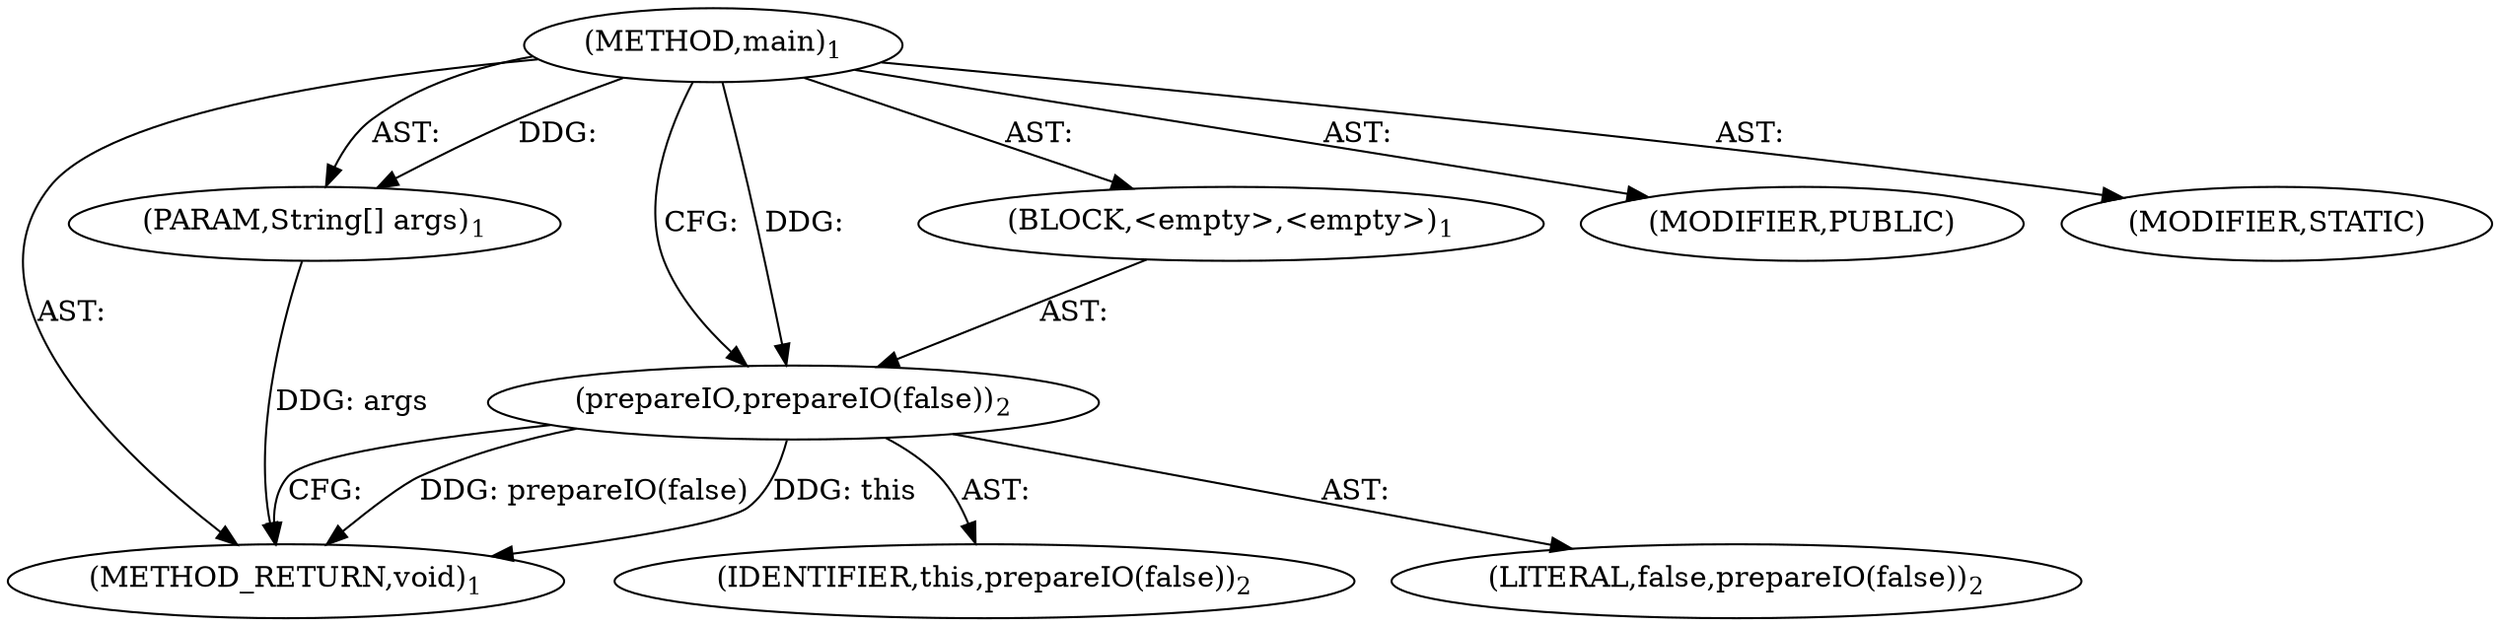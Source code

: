digraph "main" {  
"17" [label = <(METHOD,main)<SUB>1</SUB>> ]
"18" [label = <(PARAM,String[] args)<SUB>1</SUB>> ]
"19" [label = <(BLOCK,&lt;empty&gt;,&lt;empty&gt;)<SUB>1</SUB>> ]
"20" [label = <(prepareIO,prepareIO(false))<SUB>2</SUB>> ]
"21" [label = <(IDENTIFIER,this,prepareIO(false))<SUB>2</SUB>> ]
"22" [label = <(LITERAL,false,prepareIO(false))<SUB>2</SUB>> ]
"23" [label = <(MODIFIER,PUBLIC)> ]
"24" [label = <(MODIFIER,STATIC)> ]
"25" [label = <(METHOD_RETURN,void)<SUB>1</SUB>> ]
  "17" -> "18"  [ label = "AST: "] 
  "17" -> "19"  [ label = "AST: "] 
  "17" -> "23"  [ label = "AST: "] 
  "17" -> "24"  [ label = "AST: "] 
  "17" -> "25"  [ label = "AST: "] 
  "19" -> "20"  [ label = "AST: "] 
  "20" -> "21"  [ label = "AST: "] 
  "20" -> "22"  [ label = "AST: "] 
  "20" -> "25"  [ label = "CFG: "] 
  "17" -> "20"  [ label = "CFG: "] 
  "18" -> "25"  [ label = "DDG: args"] 
  "20" -> "25"  [ label = "DDG: prepareIO(false)"] 
  "20" -> "25"  [ label = "DDG: this"] 
  "17" -> "18"  [ label = "DDG: "] 
  "17" -> "20"  [ label = "DDG: "] 
}
